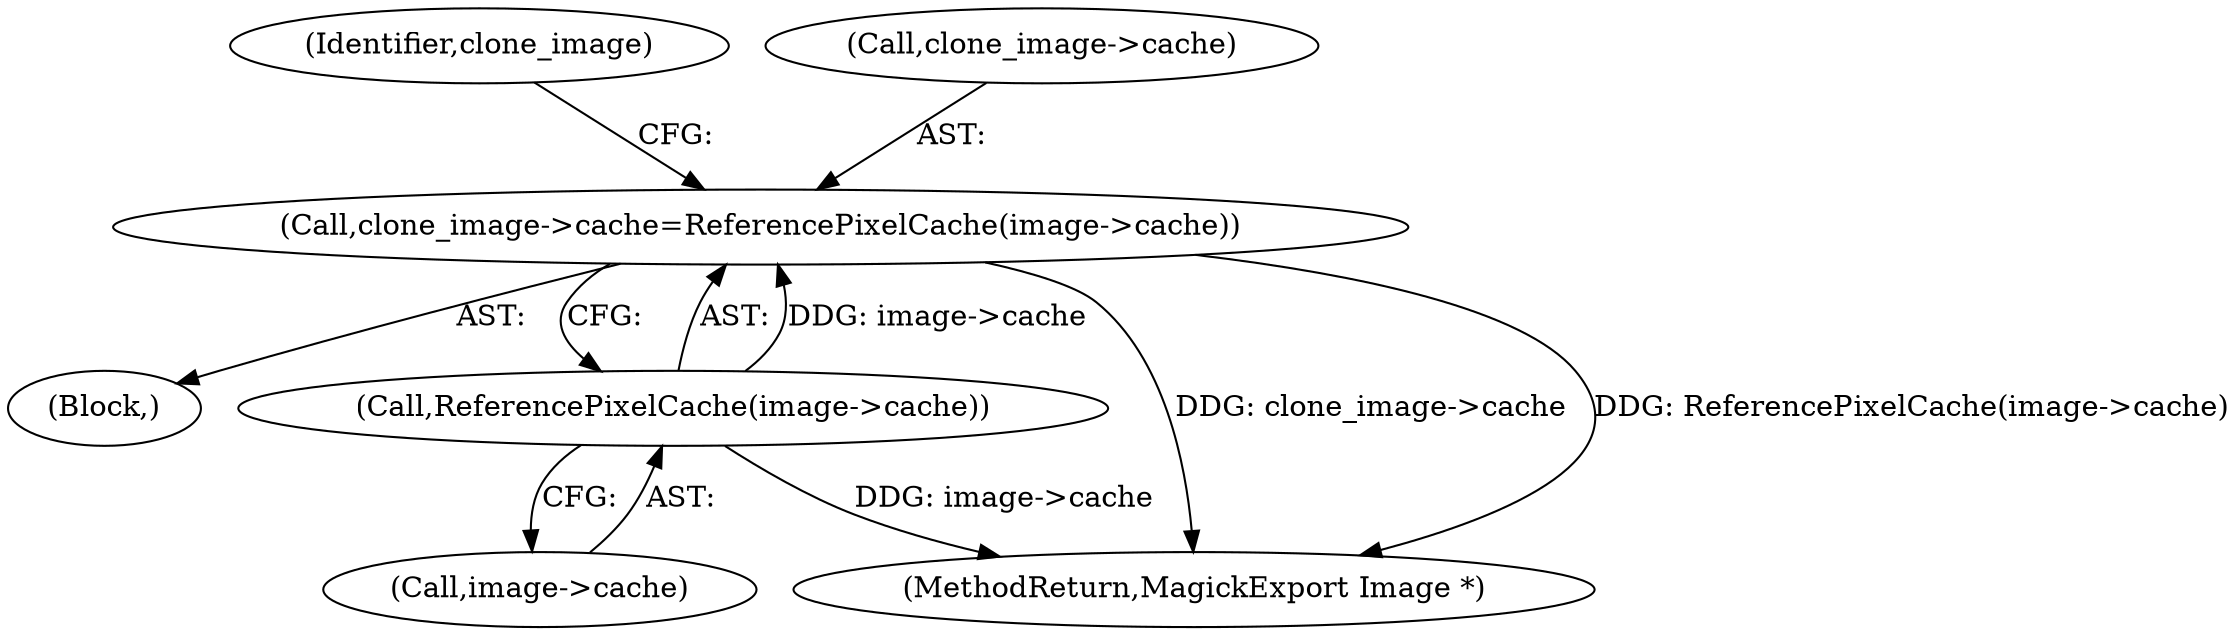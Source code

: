 digraph "0_ImageMagick_aecd0ada163a4d6c769cec178955d5f3e9316f2f_0@pointer" {
"1000590" [label="(Call,clone_image->cache=ReferencePixelCache(image->cache))"];
"1000594" [label="(Call,ReferencePixelCache(image->cache))"];
"1000553" [label="(Block,)"];
"1000768" [label="(MethodReturn,MagickExport Image *)"];
"1000599" [label="(Identifier,clone_image)"];
"1000595" [label="(Call,image->cache)"];
"1000590" [label="(Call,clone_image->cache=ReferencePixelCache(image->cache))"];
"1000591" [label="(Call,clone_image->cache)"];
"1000594" [label="(Call,ReferencePixelCache(image->cache))"];
"1000590" -> "1000553"  [label="AST: "];
"1000590" -> "1000594"  [label="CFG: "];
"1000591" -> "1000590"  [label="AST: "];
"1000594" -> "1000590"  [label="AST: "];
"1000599" -> "1000590"  [label="CFG: "];
"1000590" -> "1000768"  [label="DDG: clone_image->cache"];
"1000590" -> "1000768"  [label="DDG: ReferencePixelCache(image->cache)"];
"1000594" -> "1000590"  [label="DDG: image->cache"];
"1000594" -> "1000595"  [label="CFG: "];
"1000595" -> "1000594"  [label="AST: "];
"1000594" -> "1000768"  [label="DDG: image->cache"];
}
